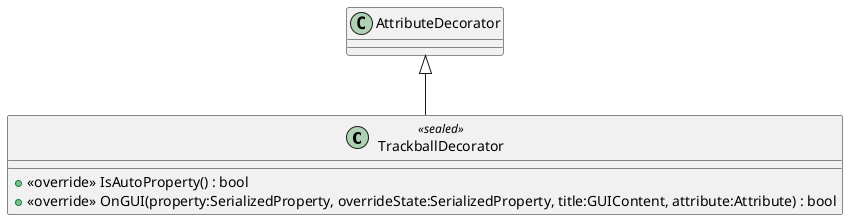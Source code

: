 @startuml
class TrackballDecorator <<sealed>> {
    + <<override>> IsAutoProperty() : bool
    + <<override>> OnGUI(property:SerializedProperty, overrideState:SerializedProperty, title:GUIContent, attribute:Attribute) : bool
}
AttributeDecorator <|-- TrackballDecorator
@enduml
